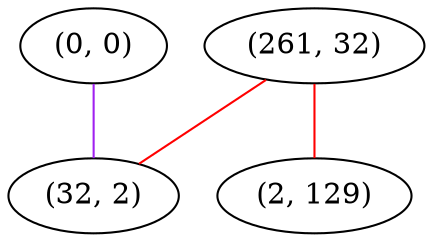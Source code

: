 graph "" {
"(0, 0)";
"(261, 32)";
"(2, 129)";
"(32, 2)";
"(0, 0)" -- "(32, 2)"  [color=purple, key=0, weight=4];
"(261, 32)" -- "(32, 2)"  [color=red, key=0, weight=1];
"(261, 32)" -- "(2, 129)"  [color=red, key=0, weight=1];
}
